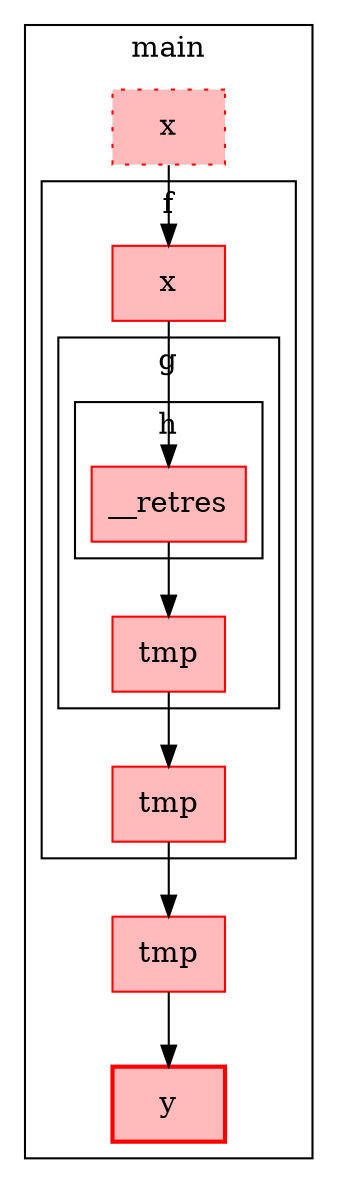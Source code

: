 digraph G {
  cp2 [label=<y>, shape=box, fillcolor="#FFBBBB", color="#FF0000",
       style="filled,bold", ];
  cp3 [label=<tmp>, shape=box, fillcolor="#FFBBBB", color="#FF0000",
       style="filled", ];
  cp5 [label=<tmp>, shape=box, fillcolor="#FFBBBB", color="#FF0000",
       style="filled", ];
  cp7 [label=<tmp>, shape=box, fillcolor="#FFBBBB", color="#FF0000",
       style="filled", ];
  cp9 [label=<__retres>, shape=box, fillcolor="#FFBBBB", color="#FF0000",
       style="filled", ];
  cp11 [label=<x>, shape=box, fillcolor="#FFBBBB", color="#FF0000",
        style="filled", ];
  cp13 [label=<x>, shape=box, fillcolor="#FFBBBB", color="#FF0000",
        style="filled,dotted", ];
  
  subgraph cluster_cs_1 { label=<main>; cp13;cp3;cp2;
    subgraph cluster_cs_2 { label=<f>; cp11;cp5;
      subgraph cluster_cs_3 { label=<g>; cp7;
        subgraph cluster_cs_4 { label=<h>; cp9;
           };
         };
       };
     };
  
  cp3 -> cp2;
  cp5 -> cp3;
  cp7 -> cp5;
  cp9 -> cp7;
  cp11 -> cp9;
  cp13 -> cp11;
  
  }
